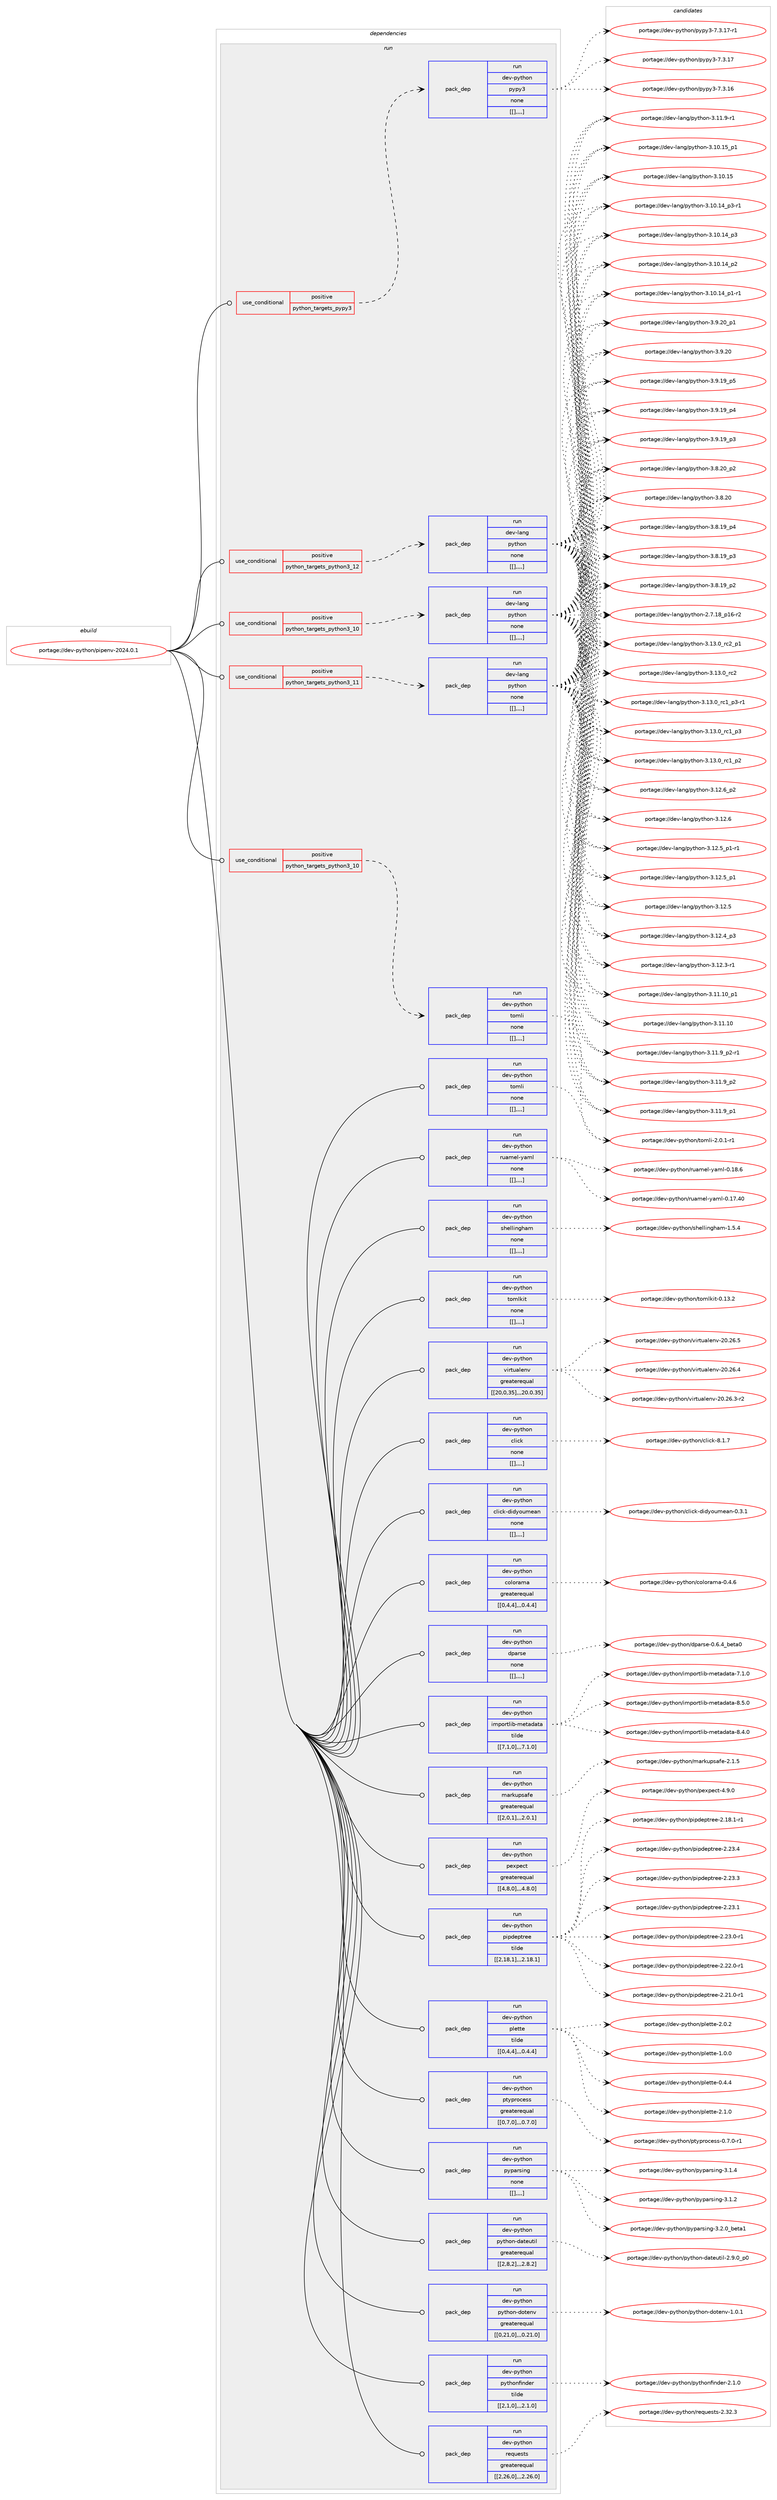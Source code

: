 digraph prolog {

# *************
# Graph options
# *************

newrank=true;
concentrate=true;
compound=true;
graph [rankdir=LR,fontname=Helvetica,fontsize=10,ranksep=1.5];#, ranksep=2.5, nodesep=0.2];
edge  [arrowhead=vee];
node  [fontname=Helvetica,fontsize=10];

# **********
# The ebuild
# **********

subgraph cluster_leftcol {
color=gray;
label=<<i>ebuild</i>>;
id [label="portage://dev-python/pipenv-2024.0.1", color=red, width=4, href="../dev-python/pipenv-2024.0.1.svg"];
}

# ****************
# The dependencies
# ****************

subgraph cluster_midcol {
color=gray;
label=<<i>dependencies</i>>;
subgraph cluster_compile {
fillcolor="#eeeeee";
style=filled;
label=<<i>compile</i>>;
}
subgraph cluster_compileandrun {
fillcolor="#eeeeee";
style=filled;
label=<<i>compile and run</i>>;
}
subgraph cluster_run {
fillcolor="#eeeeee";
style=filled;
label=<<i>run</i>>;
subgraph cond37396 {
dependency156804 [label=<<TABLE BORDER="0" CELLBORDER="1" CELLSPACING="0" CELLPADDING="4"><TR><TD ROWSPAN="3" CELLPADDING="10">use_conditional</TD></TR><TR><TD>positive</TD></TR><TR><TD>python_targets_pypy3</TD></TR></TABLE>>, shape=none, color=red];
subgraph pack118191 {
dependency156805 [label=<<TABLE BORDER="0" CELLBORDER="1" CELLSPACING="0" CELLPADDING="4" WIDTH="220"><TR><TD ROWSPAN="6" CELLPADDING="30">pack_dep</TD></TR><TR><TD WIDTH="110">run</TD></TR><TR><TD>dev-python</TD></TR><TR><TD>pypy3</TD></TR><TR><TD>none</TD></TR><TR><TD>[[],,,,]</TD></TR></TABLE>>, shape=none, color=blue];
}
dependency156804:e -> dependency156805:w [weight=20,style="dashed",arrowhead="vee"];
}
id:e -> dependency156804:w [weight=20,style="solid",arrowhead="odot"];
subgraph cond37397 {
dependency156806 [label=<<TABLE BORDER="0" CELLBORDER="1" CELLSPACING="0" CELLPADDING="4"><TR><TD ROWSPAN="3" CELLPADDING="10">use_conditional</TD></TR><TR><TD>positive</TD></TR><TR><TD>python_targets_python3_10</TD></TR></TABLE>>, shape=none, color=red];
subgraph pack118192 {
dependency156807 [label=<<TABLE BORDER="0" CELLBORDER="1" CELLSPACING="0" CELLPADDING="4" WIDTH="220"><TR><TD ROWSPAN="6" CELLPADDING="30">pack_dep</TD></TR><TR><TD WIDTH="110">run</TD></TR><TR><TD>dev-lang</TD></TR><TR><TD>python</TD></TR><TR><TD>none</TD></TR><TR><TD>[[],,,,]</TD></TR></TABLE>>, shape=none, color=blue];
}
dependency156806:e -> dependency156807:w [weight=20,style="dashed",arrowhead="vee"];
}
id:e -> dependency156806:w [weight=20,style="solid",arrowhead="odot"];
subgraph cond37398 {
dependency156808 [label=<<TABLE BORDER="0" CELLBORDER="1" CELLSPACING="0" CELLPADDING="4"><TR><TD ROWSPAN="3" CELLPADDING="10">use_conditional</TD></TR><TR><TD>positive</TD></TR><TR><TD>python_targets_python3_10</TD></TR></TABLE>>, shape=none, color=red];
subgraph pack118193 {
dependency156809 [label=<<TABLE BORDER="0" CELLBORDER="1" CELLSPACING="0" CELLPADDING="4" WIDTH="220"><TR><TD ROWSPAN="6" CELLPADDING="30">pack_dep</TD></TR><TR><TD WIDTH="110">run</TD></TR><TR><TD>dev-python</TD></TR><TR><TD>tomli</TD></TR><TR><TD>none</TD></TR><TR><TD>[[],,,,]</TD></TR></TABLE>>, shape=none, color=blue];
}
dependency156808:e -> dependency156809:w [weight=20,style="dashed",arrowhead="vee"];
}
id:e -> dependency156808:w [weight=20,style="solid",arrowhead="odot"];
subgraph cond37399 {
dependency156810 [label=<<TABLE BORDER="0" CELLBORDER="1" CELLSPACING="0" CELLPADDING="4"><TR><TD ROWSPAN="3" CELLPADDING="10">use_conditional</TD></TR><TR><TD>positive</TD></TR><TR><TD>python_targets_python3_11</TD></TR></TABLE>>, shape=none, color=red];
subgraph pack118194 {
dependency156811 [label=<<TABLE BORDER="0" CELLBORDER="1" CELLSPACING="0" CELLPADDING="4" WIDTH="220"><TR><TD ROWSPAN="6" CELLPADDING="30">pack_dep</TD></TR><TR><TD WIDTH="110">run</TD></TR><TR><TD>dev-lang</TD></TR><TR><TD>python</TD></TR><TR><TD>none</TD></TR><TR><TD>[[],,,,]</TD></TR></TABLE>>, shape=none, color=blue];
}
dependency156810:e -> dependency156811:w [weight=20,style="dashed",arrowhead="vee"];
}
id:e -> dependency156810:w [weight=20,style="solid",arrowhead="odot"];
subgraph cond37400 {
dependency156812 [label=<<TABLE BORDER="0" CELLBORDER="1" CELLSPACING="0" CELLPADDING="4"><TR><TD ROWSPAN="3" CELLPADDING="10">use_conditional</TD></TR><TR><TD>positive</TD></TR><TR><TD>python_targets_python3_12</TD></TR></TABLE>>, shape=none, color=red];
subgraph pack118195 {
dependency156813 [label=<<TABLE BORDER="0" CELLBORDER="1" CELLSPACING="0" CELLPADDING="4" WIDTH="220"><TR><TD ROWSPAN="6" CELLPADDING="30">pack_dep</TD></TR><TR><TD WIDTH="110">run</TD></TR><TR><TD>dev-lang</TD></TR><TR><TD>python</TD></TR><TR><TD>none</TD></TR><TR><TD>[[],,,,]</TD></TR></TABLE>>, shape=none, color=blue];
}
dependency156812:e -> dependency156813:w [weight=20,style="dashed",arrowhead="vee"];
}
id:e -> dependency156812:w [weight=20,style="solid",arrowhead="odot"];
subgraph pack118196 {
dependency156814 [label=<<TABLE BORDER="0" CELLBORDER="1" CELLSPACING="0" CELLPADDING="4" WIDTH="220"><TR><TD ROWSPAN="6" CELLPADDING="30">pack_dep</TD></TR><TR><TD WIDTH="110">run</TD></TR><TR><TD>dev-python</TD></TR><TR><TD>click</TD></TR><TR><TD>none</TD></TR><TR><TD>[[],,,,]</TD></TR></TABLE>>, shape=none, color=blue];
}
id:e -> dependency156814:w [weight=20,style="solid",arrowhead="odot"];
subgraph pack118197 {
dependency156815 [label=<<TABLE BORDER="0" CELLBORDER="1" CELLSPACING="0" CELLPADDING="4" WIDTH="220"><TR><TD ROWSPAN="6" CELLPADDING="30">pack_dep</TD></TR><TR><TD WIDTH="110">run</TD></TR><TR><TD>dev-python</TD></TR><TR><TD>click-didyoumean</TD></TR><TR><TD>none</TD></TR><TR><TD>[[],,,,]</TD></TR></TABLE>>, shape=none, color=blue];
}
id:e -> dependency156815:w [weight=20,style="solid",arrowhead="odot"];
subgraph pack118198 {
dependency156816 [label=<<TABLE BORDER="0" CELLBORDER="1" CELLSPACING="0" CELLPADDING="4" WIDTH="220"><TR><TD ROWSPAN="6" CELLPADDING="30">pack_dep</TD></TR><TR><TD WIDTH="110">run</TD></TR><TR><TD>dev-python</TD></TR><TR><TD>colorama</TD></TR><TR><TD>greaterequal</TD></TR><TR><TD>[[0,4,4],,,0.4.4]</TD></TR></TABLE>>, shape=none, color=blue];
}
id:e -> dependency156816:w [weight=20,style="solid",arrowhead="odot"];
subgraph pack118199 {
dependency156817 [label=<<TABLE BORDER="0" CELLBORDER="1" CELLSPACING="0" CELLPADDING="4" WIDTH="220"><TR><TD ROWSPAN="6" CELLPADDING="30">pack_dep</TD></TR><TR><TD WIDTH="110">run</TD></TR><TR><TD>dev-python</TD></TR><TR><TD>dparse</TD></TR><TR><TD>none</TD></TR><TR><TD>[[],,,,]</TD></TR></TABLE>>, shape=none, color=blue];
}
id:e -> dependency156817:w [weight=20,style="solid",arrowhead="odot"];
subgraph pack118200 {
dependency156818 [label=<<TABLE BORDER="0" CELLBORDER="1" CELLSPACING="0" CELLPADDING="4" WIDTH="220"><TR><TD ROWSPAN="6" CELLPADDING="30">pack_dep</TD></TR><TR><TD WIDTH="110">run</TD></TR><TR><TD>dev-python</TD></TR><TR><TD>importlib-metadata</TD></TR><TR><TD>tilde</TD></TR><TR><TD>[[7,1,0],,,7.1.0]</TD></TR></TABLE>>, shape=none, color=blue];
}
id:e -> dependency156818:w [weight=20,style="solid",arrowhead="odot"];
subgraph pack118201 {
dependency156819 [label=<<TABLE BORDER="0" CELLBORDER="1" CELLSPACING="0" CELLPADDING="4" WIDTH="220"><TR><TD ROWSPAN="6" CELLPADDING="30">pack_dep</TD></TR><TR><TD WIDTH="110">run</TD></TR><TR><TD>dev-python</TD></TR><TR><TD>markupsafe</TD></TR><TR><TD>greaterequal</TD></TR><TR><TD>[[2,0,1],,,2.0.1]</TD></TR></TABLE>>, shape=none, color=blue];
}
id:e -> dependency156819:w [weight=20,style="solid",arrowhead="odot"];
subgraph pack118202 {
dependency156820 [label=<<TABLE BORDER="0" CELLBORDER="1" CELLSPACING="0" CELLPADDING="4" WIDTH="220"><TR><TD ROWSPAN="6" CELLPADDING="30">pack_dep</TD></TR><TR><TD WIDTH="110">run</TD></TR><TR><TD>dev-python</TD></TR><TR><TD>pexpect</TD></TR><TR><TD>greaterequal</TD></TR><TR><TD>[[4,8,0],,,4.8.0]</TD></TR></TABLE>>, shape=none, color=blue];
}
id:e -> dependency156820:w [weight=20,style="solid",arrowhead="odot"];
subgraph pack118203 {
dependency156821 [label=<<TABLE BORDER="0" CELLBORDER="1" CELLSPACING="0" CELLPADDING="4" WIDTH="220"><TR><TD ROWSPAN="6" CELLPADDING="30">pack_dep</TD></TR><TR><TD WIDTH="110">run</TD></TR><TR><TD>dev-python</TD></TR><TR><TD>pipdeptree</TD></TR><TR><TD>tilde</TD></TR><TR><TD>[[2,18,1],,,2.18.1]</TD></TR></TABLE>>, shape=none, color=blue];
}
id:e -> dependency156821:w [weight=20,style="solid",arrowhead="odot"];
subgraph pack118204 {
dependency156822 [label=<<TABLE BORDER="0" CELLBORDER="1" CELLSPACING="0" CELLPADDING="4" WIDTH="220"><TR><TD ROWSPAN="6" CELLPADDING="30">pack_dep</TD></TR><TR><TD WIDTH="110">run</TD></TR><TR><TD>dev-python</TD></TR><TR><TD>plette</TD></TR><TR><TD>tilde</TD></TR><TR><TD>[[0,4,4],,,0.4.4]</TD></TR></TABLE>>, shape=none, color=blue];
}
id:e -> dependency156822:w [weight=20,style="solid",arrowhead="odot"];
subgraph pack118205 {
dependency156823 [label=<<TABLE BORDER="0" CELLBORDER="1" CELLSPACING="0" CELLPADDING="4" WIDTH="220"><TR><TD ROWSPAN="6" CELLPADDING="30">pack_dep</TD></TR><TR><TD WIDTH="110">run</TD></TR><TR><TD>dev-python</TD></TR><TR><TD>ptyprocess</TD></TR><TR><TD>greaterequal</TD></TR><TR><TD>[[0,7,0],,,0.7.0]</TD></TR></TABLE>>, shape=none, color=blue];
}
id:e -> dependency156823:w [weight=20,style="solid",arrowhead="odot"];
subgraph pack118206 {
dependency156824 [label=<<TABLE BORDER="0" CELLBORDER="1" CELLSPACING="0" CELLPADDING="4" WIDTH="220"><TR><TD ROWSPAN="6" CELLPADDING="30">pack_dep</TD></TR><TR><TD WIDTH="110">run</TD></TR><TR><TD>dev-python</TD></TR><TR><TD>pyparsing</TD></TR><TR><TD>none</TD></TR><TR><TD>[[],,,,]</TD></TR></TABLE>>, shape=none, color=blue];
}
id:e -> dependency156824:w [weight=20,style="solid",arrowhead="odot"];
subgraph pack118207 {
dependency156825 [label=<<TABLE BORDER="0" CELLBORDER="1" CELLSPACING="0" CELLPADDING="4" WIDTH="220"><TR><TD ROWSPAN="6" CELLPADDING="30">pack_dep</TD></TR><TR><TD WIDTH="110">run</TD></TR><TR><TD>dev-python</TD></TR><TR><TD>python-dateutil</TD></TR><TR><TD>greaterequal</TD></TR><TR><TD>[[2,8,2],,,2.8.2]</TD></TR></TABLE>>, shape=none, color=blue];
}
id:e -> dependency156825:w [weight=20,style="solid",arrowhead="odot"];
subgraph pack118208 {
dependency156826 [label=<<TABLE BORDER="0" CELLBORDER="1" CELLSPACING="0" CELLPADDING="4" WIDTH="220"><TR><TD ROWSPAN="6" CELLPADDING="30">pack_dep</TD></TR><TR><TD WIDTH="110">run</TD></TR><TR><TD>dev-python</TD></TR><TR><TD>python-dotenv</TD></TR><TR><TD>greaterequal</TD></TR><TR><TD>[[0,21,0],,,0.21.0]</TD></TR></TABLE>>, shape=none, color=blue];
}
id:e -> dependency156826:w [weight=20,style="solid",arrowhead="odot"];
subgraph pack118209 {
dependency156827 [label=<<TABLE BORDER="0" CELLBORDER="1" CELLSPACING="0" CELLPADDING="4" WIDTH="220"><TR><TD ROWSPAN="6" CELLPADDING="30">pack_dep</TD></TR><TR><TD WIDTH="110">run</TD></TR><TR><TD>dev-python</TD></TR><TR><TD>pythonfinder</TD></TR><TR><TD>tilde</TD></TR><TR><TD>[[2,1,0],,,2.1.0]</TD></TR></TABLE>>, shape=none, color=blue];
}
id:e -> dependency156827:w [weight=20,style="solid",arrowhead="odot"];
subgraph pack118210 {
dependency156828 [label=<<TABLE BORDER="0" CELLBORDER="1" CELLSPACING="0" CELLPADDING="4" WIDTH="220"><TR><TD ROWSPAN="6" CELLPADDING="30">pack_dep</TD></TR><TR><TD WIDTH="110">run</TD></TR><TR><TD>dev-python</TD></TR><TR><TD>requests</TD></TR><TR><TD>greaterequal</TD></TR><TR><TD>[[2,26,0],,,2.26.0]</TD></TR></TABLE>>, shape=none, color=blue];
}
id:e -> dependency156828:w [weight=20,style="solid",arrowhead="odot"];
subgraph pack118211 {
dependency156829 [label=<<TABLE BORDER="0" CELLBORDER="1" CELLSPACING="0" CELLPADDING="4" WIDTH="220"><TR><TD ROWSPAN="6" CELLPADDING="30">pack_dep</TD></TR><TR><TD WIDTH="110">run</TD></TR><TR><TD>dev-python</TD></TR><TR><TD>ruamel-yaml</TD></TR><TR><TD>none</TD></TR><TR><TD>[[],,,,]</TD></TR></TABLE>>, shape=none, color=blue];
}
id:e -> dependency156829:w [weight=20,style="solid",arrowhead="odot"];
subgraph pack118212 {
dependency156830 [label=<<TABLE BORDER="0" CELLBORDER="1" CELLSPACING="0" CELLPADDING="4" WIDTH="220"><TR><TD ROWSPAN="6" CELLPADDING="30">pack_dep</TD></TR><TR><TD WIDTH="110">run</TD></TR><TR><TD>dev-python</TD></TR><TR><TD>shellingham</TD></TR><TR><TD>none</TD></TR><TR><TD>[[],,,,]</TD></TR></TABLE>>, shape=none, color=blue];
}
id:e -> dependency156830:w [weight=20,style="solid",arrowhead="odot"];
subgraph pack118213 {
dependency156831 [label=<<TABLE BORDER="0" CELLBORDER="1" CELLSPACING="0" CELLPADDING="4" WIDTH="220"><TR><TD ROWSPAN="6" CELLPADDING="30">pack_dep</TD></TR><TR><TD WIDTH="110">run</TD></TR><TR><TD>dev-python</TD></TR><TR><TD>tomli</TD></TR><TR><TD>none</TD></TR><TR><TD>[[],,,,]</TD></TR></TABLE>>, shape=none, color=blue];
}
id:e -> dependency156831:w [weight=20,style="solid",arrowhead="odot"];
subgraph pack118214 {
dependency156832 [label=<<TABLE BORDER="0" CELLBORDER="1" CELLSPACING="0" CELLPADDING="4" WIDTH="220"><TR><TD ROWSPAN="6" CELLPADDING="30">pack_dep</TD></TR><TR><TD WIDTH="110">run</TD></TR><TR><TD>dev-python</TD></TR><TR><TD>tomlkit</TD></TR><TR><TD>none</TD></TR><TR><TD>[[],,,,]</TD></TR></TABLE>>, shape=none, color=blue];
}
id:e -> dependency156832:w [weight=20,style="solid",arrowhead="odot"];
subgraph pack118215 {
dependency156833 [label=<<TABLE BORDER="0" CELLBORDER="1" CELLSPACING="0" CELLPADDING="4" WIDTH="220"><TR><TD ROWSPAN="6" CELLPADDING="30">pack_dep</TD></TR><TR><TD WIDTH="110">run</TD></TR><TR><TD>dev-python</TD></TR><TR><TD>virtualenv</TD></TR><TR><TD>greaterequal</TD></TR><TR><TD>[[20,0,35],,,20.0.35]</TD></TR></TABLE>>, shape=none, color=blue];
}
id:e -> dependency156833:w [weight=20,style="solid",arrowhead="odot"];
}
}

# **************
# The candidates
# **************

subgraph cluster_choices {
rank=same;
color=gray;
label=<<i>candidates</i>>;

subgraph choice118191 {
color=black;
nodesep=1;
choice100101118451121211161041111104711212111212151455546514649554511449 [label="portage://dev-python/pypy3-7.3.17-r1", color=red, width=4,href="../dev-python/pypy3-7.3.17-r1.svg"];
choice10010111845112121116104111110471121211121215145554651464955 [label="portage://dev-python/pypy3-7.3.17", color=red, width=4,href="../dev-python/pypy3-7.3.17.svg"];
choice10010111845112121116104111110471121211121215145554651464954 [label="portage://dev-python/pypy3-7.3.16", color=red, width=4,href="../dev-python/pypy3-7.3.16.svg"];
dependency156805:e -> choice100101118451121211161041111104711212111212151455546514649554511449:w [style=dotted,weight="100"];
dependency156805:e -> choice10010111845112121116104111110471121211121215145554651464955:w [style=dotted,weight="100"];
dependency156805:e -> choice10010111845112121116104111110471121211121215145554651464954:w [style=dotted,weight="100"];
}
subgraph choice118192 {
color=black;
nodesep=1;
choice100101118451089711010347112121116104111110455146495146489511499509511249 [label="portage://dev-lang/python-3.13.0_rc2_p1", color=red, width=4,href="../dev-lang/python-3.13.0_rc2_p1.svg"];
choice10010111845108971101034711212111610411111045514649514648951149950 [label="portage://dev-lang/python-3.13.0_rc2", color=red, width=4,href="../dev-lang/python-3.13.0_rc2.svg"];
choice1001011184510897110103471121211161041111104551464951464895114994995112514511449 [label="portage://dev-lang/python-3.13.0_rc1_p3-r1", color=red, width=4,href="../dev-lang/python-3.13.0_rc1_p3-r1.svg"];
choice100101118451089711010347112121116104111110455146495146489511499499511251 [label="portage://dev-lang/python-3.13.0_rc1_p3", color=red, width=4,href="../dev-lang/python-3.13.0_rc1_p3.svg"];
choice100101118451089711010347112121116104111110455146495146489511499499511250 [label="portage://dev-lang/python-3.13.0_rc1_p2", color=red, width=4,href="../dev-lang/python-3.13.0_rc1_p2.svg"];
choice100101118451089711010347112121116104111110455146495046549511250 [label="portage://dev-lang/python-3.12.6_p2", color=red, width=4,href="../dev-lang/python-3.12.6_p2.svg"];
choice10010111845108971101034711212111610411111045514649504654 [label="portage://dev-lang/python-3.12.6", color=red, width=4,href="../dev-lang/python-3.12.6.svg"];
choice1001011184510897110103471121211161041111104551464950465395112494511449 [label="portage://dev-lang/python-3.12.5_p1-r1", color=red, width=4,href="../dev-lang/python-3.12.5_p1-r1.svg"];
choice100101118451089711010347112121116104111110455146495046539511249 [label="portage://dev-lang/python-3.12.5_p1", color=red, width=4,href="../dev-lang/python-3.12.5_p1.svg"];
choice10010111845108971101034711212111610411111045514649504653 [label="portage://dev-lang/python-3.12.5", color=red, width=4,href="../dev-lang/python-3.12.5.svg"];
choice100101118451089711010347112121116104111110455146495046529511251 [label="portage://dev-lang/python-3.12.4_p3", color=red, width=4,href="../dev-lang/python-3.12.4_p3.svg"];
choice100101118451089711010347112121116104111110455146495046514511449 [label="portage://dev-lang/python-3.12.3-r1", color=red, width=4,href="../dev-lang/python-3.12.3-r1.svg"];
choice10010111845108971101034711212111610411111045514649494649489511249 [label="portage://dev-lang/python-3.11.10_p1", color=red, width=4,href="../dev-lang/python-3.11.10_p1.svg"];
choice1001011184510897110103471121211161041111104551464949464948 [label="portage://dev-lang/python-3.11.10", color=red, width=4,href="../dev-lang/python-3.11.10.svg"];
choice1001011184510897110103471121211161041111104551464949465795112504511449 [label="portage://dev-lang/python-3.11.9_p2-r1", color=red, width=4,href="../dev-lang/python-3.11.9_p2-r1.svg"];
choice100101118451089711010347112121116104111110455146494946579511250 [label="portage://dev-lang/python-3.11.9_p2", color=red, width=4,href="../dev-lang/python-3.11.9_p2.svg"];
choice100101118451089711010347112121116104111110455146494946579511249 [label="portage://dev-lang/python-3.11.9_p1", color=red, width=4,href="../dev-lang/python-3.11.9_p1.svg"];
choice100101118451089711010347112121116104111110455146494946574511449 [label="portage://dev-lang/python-3.11.9-r1", color=red, width=4,href="../dev-lang/python-3.11.9-r1.svg"];
choice10010111845108971101034711212111610411111045514649484649539511249 [label="portage://dev-lang/python-3.10.15_p1", color=red, width=4,href="../dev-lang/python-3.10.15_p1.svg"];
choice1001011184510897110103471121211161041111104551464948464953 [label="portage://dev-lang/python-3.10.15", color=red, width=4,href="../dev-lang/python-3.10.15.svg"];
choice100101118451089711010347112121116104111110455146494846495295112514511449 [label="portage://dev-lang/python-3.10.14_p3-r1", color=red, width=4,href="../dev-lang/python-3.10.14_p3-r1.svg"];
choice10010111845108971101034711212111610411111045514649484649529511251 [label="portage://dev-lang/python-3.10.14_p3", color=red, width=4,href="../dev-lang/python-3.10.14_p3.svg"];
choice10010111845108971101034711212111610411111045514649484649529511250 [label="portage://dev-lang/python-3.10.14_p2", color=red, width=4,href="../dev-lang/python-3.10.14_p2.svg"];
choice100101118451089711010347112121116104111110455146494846495295112494511449 [label="portage://dev-lang/python-3.10.14_p1-r1", color=red, width=4,href="../dev-lang/python-3.10.14_p1-r1.svg"];
choice100101118451089711010347112121116104111110455146574650489511249 [label="portage://dev-lang/python-3.9.20_p1", color=red, width=4,href="../dev-lang/python-3.9.20_p1.svg"];
choice10010111845108971101034711212111610411111045514657465048 [label="portage://dev-lang/python-3.9.20", color=red, width=4,href="../dev-lang/python-3.9.20.svg"];
choice100101118451089711010347112121116104111110455146574649579511253 [label="portage://dev-lang/python-3.9.19_p5", color=red, width=4,href="../dev-lang/python-3.9.19_p5.svg"];
choice100101118451089711010347112121116104111110455146574649579511252 [label="portage://dev-lang/python-3.9.19_p4", color=red, width=4,href="../dev-lang/python-3.9.19_p4.svg"];
choice100101118451089711010347112121116104111110455146574649579511251 [label="portage://dev-lang/python-3.9.19_p3", color=red, width=4,href="../dev-lang/python-3.9.19_p3.svg"];
choice100101118451089711010347112121116104111110455146564650489511250 [label="portage://dev-lang/python-3.8.20_p2", color=red, width=4,href="../dev-lang/python-3.8.20_p2.svg"];
choice10010111845108971101034711212111610411111045514656465048 [label="portage://dev-lang/python-3.8.20", color=red, width=4,href="../dev-lang/python-3.8.20.svg"];
choice100101118451089711010347112121116104111110455146564649579511252 [label="portage://dev-lang/python-3.8.19_p4", color=red, width=4,href="../dev-lang/python-3.8.19_p4.svg"];
choice100101118451089711010347112121116104111110455146564649579511251 [label="portage://dev-lang/python-3.8.19_p3", color=red, width=4,href="../dev-lang/python-3.8.19_p3.svg"];
choice100101118451089711010347112121116104111110455146564649579511250 [label="portage://dev-lang/python-3.8.19_p2", color=red, width=4,href="../dev-lang/python-3.8.19_p2.svg"];
choice100101118451089711010347112121116104111110455046554649569511249544511450 [label="portage://dev-lang/python-2.7.18_p16-r2", color=red, width=4,href="../dev-lang/python-2.7.18_p16-r2.svg"];
dependency156807:e -> choice100101118451089711010347112121116104111110455146495146489511499509511249:w [style=dotted,weight="100"];
dependency156807:e -> choice10010111845108971101034711212111610411111045514649514648951149950:w [style=dotted,weight="100"];
dependency156807:e -> choice1001011184510897110103471121211161041111104551464951464895114994995112514511449:w [style=dotted,weight="100"];
dependency156807:e -> choice100101118451089711010347112121116104111110455146495146489511499499511251:w [style=dotted,weight="100"];
dependency156807:e -> choice100101118451089711010347112121116104111110455146495146489511499499511250:w [style=dotted,weight="100"];
dependency156807:e -> choice100101118451089711010347112121116104111110455146495046549511250:w [style=dotted,weight="100"];
dependency156807:e -> choice10010111845108971101034711212111610411111045514649504654:w [style=dotted,weight="100"];
dependency156807:e -> choice1001011184510897110103471121211161041111104551464950465395112494511449:w [style=dotted,weight="100"];
dependency156807:e -> choice100101118451089711010347112121116104111110455146495046539511249:w [style=dotted,weight="100"];
dependency156807:e -> choice10010111845108971101034711212111610411111045514649504653:w [style=dotted,weight="100"];
dependency156807:e -> choice100101118451089711010347112121116104111110455146495046529511251:w [style=dotted,weight="100"];
dependency156807:e -> choice100101118451089711010347112121116104111110455146495046514511449:w [style=dotted,weight="100"];
dependency156807:e -> choice10010111845108971101034711212111610411111045514649494649489511249:w [style=dotted,weight="100"];
dependency156807:e -> choice1001011184510897110103471121211161041111104551464949464948:w [style=dotted,weight="100"];
dependency156807:e -> choice1001011184510897110103471121211161041111104551464949465795112504511449:w [style=dotted,weight="100"];
dependency156807:e -> choice100101118451089711010347112121116104111110455146494946579511250:w [style=dotted,weight="100"];
dependency156807:e -> choice100101118451089711010347112121116104111110455146494946579511249:w [style=dotted,weight="100"];
dependency156807:e -> choice100101118451089711010347112121116104111110455146494946574511449:w [style=dotted,weight="100"];
dependency156807:e -> choice10010111845108971101034711212111610411111045514649484649539511249:w [style=dotted,weight="100"];
dependency156807:e -> choice1001011184510897110103471121211161041111104551464948464953:w [style=dotted,weight="100"];
dependency156807:e -> choice100101118451089711010347112121116104111110455146494846495295112514511449:w [style=dotted,weight="100"];
dependency156807:e -> choice10010111845108971101034711212111610411111045514649484649529511251:w [style=dotted,weight="100"];
dependency156807:e -> choice10010111845108971101034711212111610411111045514649484649529511250:w [style=dotted,weight="100"];
dependency156807:e -> choice100101118451089711010347112121116104111110455146494846495295112494511449:w [style=dotted,weight="100"];
dependency156807:e -> choice100101118451089711010347112121116104111110455146574650489511249:w [style=dotted,weight="100"];
dependency156807:e -> choice10010111845108971101034711212111610411111045514657465048:w [style=dotted,weight="100"];
dependency156807:e -> choice100101118451089711010347112121116104111110455146574649579511253:w [style=dotted,weight="100"];
dependency156807:e -> choice100101118451089711010347112121116104111110455146574649579511252:w [style=dotted,weight="100"];
dependency156807:e -> choice100101118451089711010347112121116104111110455146574649579511251:w [style=dotted,weight="100"];
dependency156807:e -> choice100101118451089711010347112121116104111110455146564650489511250:w [style=dotted,weight="100"];
dependency156807:e -> choice10010111845108971101034711212111610411111045514656465048:w [style=dotted,weight="100"];
dependency156807:e -> choice100101118451089711010347112121116104111110455146564649579511252:w [style=dotted,weight="100"];
dependency156807:e -> choice100101118451089711010347112121116104111110455146564649579511251:w [style=dotted,weight="100"];
dependency156807:e -> choice100101118451089711010347112121116104111110455146564649579511250:w [style=dotted,weight="100"];
dependency156807:e -> choice100101118451089711010347112121116104111110455046554649569511249544511450:w [style=dotted,weight="100"];
}
subgraph choice118193 {
color=black;
nodesep=1;
choice10010111845112121116104111110471161111091081054550464846494511449 [label="portage://dev-python/tomli-2.0.1-r1", color=red, width=4,href="../dev-python/tomli-2.0.1-r1.svg"];
dependency156809:e -> choice10010111845112121116104111110471161111091081054550464846494511449:w [style=dotted,weight="100"];
}
subgraph choice118194 {
color=black;
nodesep=1;
choice100101118451089711010347112121116104111110455146495146489511499509511249 [label="portage://dev-lang/python-3.13.0_rc2_p1", color=red, width=4,href="../dev-lang/python-3.13.0_rc2_p1.svg"];
choice10010111845108971101034711212111610411111045514649514648951149950 [label="portage://dev-lang/python-3.13.0_rc2", color=red, width=4,href="../dev-lang/python-3.13.0_rc2.svg"];
choice1001011184510897110103471121211161041111104551464951464895114994995112514511449 [label="portage://dev-lang/python-3.13.0_rc1_p3-r1", color=red, width=4,href="../dev-lang/python-3.13.0_rc1_p3-r1.svg"];
choice100101118451089711010347112121116104111110455146495146489511499499511251 [label="portage://dev-lang/python-3.13.0_rc1_p3", color=red, width=4,href="../dev-lang/python-3.13.0_rc1_p3.svg"];
choice100101118451089711010347112121116104111110455146495146489511499499511250 [label="portage://dev-lang/python-3.13.0_rc1_p2", color=red, width=4,href="../dev-lang/python-3.13.0_rc1_p2.svg"];
choice100101118451089711010347112121116104111110455146495046549511250 [label="portage://dev-lang/python-3.12.6_p2", color=red, width=4,href="../dev-lang/python-3.12.6_p2.svg"];
choice10010111845108971101034711212111610411111045514649504654 [label="portage://dev-lang/python-3.12.6", color=red, width=4,href="../dev-lang/python-3.12.6.svg"];
choice1001011184510897110103471121211161041111104551464950465395112494511449 [label="portage://dev-lang/python-3.12.5_p1-r1", color=red, width=4,href="../dev-lang/python-3.12.5_p1-r1.svg"];
choice100101118451089711010347112121116104111110455146495046539511249 [label="portage://dev-lang/python-3.12.5_p1", color=red, width=4,href="../dev-lang/python-3.12.5_p1.svg"];
choice10010111845108971101034711212111610411111045514649504653 [label="portage://dev-lang/python-3.12.5", color=red, width=4,href="../dev-lang/python-3.12.5.svg"];
choice100101118451089711010347112121116104111110455146495046529511251 [label="portage://dev-lang/python-3.12.4_p3", color=red, width=4,href="../dev-lang/python-3.12.4_p3.svg"];
choice100101118451089711010347112121116104111110455146495046514511449 [label="portage://dev-lang/python-3.12.3-r1", color=red, width=4,href="../dev-lang/python-3.12.3-r1.svg"];
choice10010111845108971101034711212111610411111045514649494649489511249 [label="portage://dev-lang/python-3.11.10_p1", color=red, width=4,href="../dev-lang/python-3.11.10_p1.svg"];
choice1001011184510897110103471121211161041111104551464949464948 [label="portage://dev-lang/python-3.11.10", color=red, width=4,href="../dev-lang/python-3.11.10.svg"];
choice1001011184510897110103471121211161041111104551464949465795112504511449 [label="portage://dev-lang/python-3.11.9_p2-r1", color=red, width=4,href="../dev-lang/python-3.11.9_p2-r1.svg"];
choice100101118451089711010347112121116104111110455146494946579511250 [label="portage://dev-lang/python-3.11.9_p2", color=red, width=4,href="../dev-lang/python-3.11.9_p2.svg"];
choice100101118451089711010347112121116104111110455146494946579511249 [label="portage://dev-lang/python-3.11.9_p1", color=red, width=4,href="../dev-lang/python-3.11.9_p1.svg"];
choice100101118451089711010347112121116104111110455146494946574511449 [label="portage://dev-lang/python-3.11.9-r1", color=red, width=4,href="../dev-lang/python-3.11.9-r1.svg"];
choice10010111845108971101034711212111610411111045514649484649539511249 [label="portage://dev-lang/python-3.10.15_p1", color=red, width=4,href="../dev-lang/python-3.10.15_p1.svg"];
choice1001011184510897110103471121211161041111104551464948464953 [label="portage://dev-lang/python-3.10.15", color=red, width=4,href="../dev-lang/python-3.10.15.svg"];
choice100101118451089711010347112121116104111110455146494846495295112514511449 [label="portage://dev-lang/python-3.10.14_p3-r1", color=red, width=4,href="../dev-lang/python-3.10.14_p3-r1.svg"];
choice10010111845108971101034711212111610411111045514649484649529511251 [label="portage://dev-lang/python-3.10.14_p3", color=red, width=4,href="../dev-lang/python-3.10.14_p3.svg"];
choice10010111845108971101034711212111610411111045514649484649529511250 [label="portage://dev-lang/python-3.10.14_p2", color=red, width=4,href="../dev-lang/python-3.10.14_p2.svg"];
choice100101118451089711010347112121116104111110455146494846495295112494511449 [label="portage://dev-lang/python-3.10.14_p1-r1", color=red, width=4,href="../dev-lang/python-3.10.14_p1-r1.svg"];
choice100101118451089711010347112121116104111110455146574650489511249 [label="portage://dev-lang/python-3.9.20_p1", color=red, width=4,href="../dev-lang/python-3.9.20_p1.svg"];
choice10010111845108971101034711212111610411111045514657465048 [label="portage://dev-lang/python-3.9.20", color=red, width=4,href="../dev-lang/python-3.9.20.svg"];
choice100101118451089711010347112121116104111110455146574649579511253 [label="portage://dev-lang/python-3.9.19_p5", color=red, width=4,href="../dev-lang/python-3.9.19_p5.svg"];
choice100101118451089711010347112121116104111110455146574649579511252 [label="portage://dev-lang/python-3.9.19_p4", color=red, width=4,href="../dev-lang/python-3.9.19_p4.svg"];
choice100101118451089711010347112121116104111110455146574649579511251 [label="portage://dev-lang/python-3.9.19_p3", color=red, width=4,href="../dev-lang/python-3.9.19_p3.svg"];
choice100101118451089711010347112121116104111110455146564650489511250 [label="portage://dev-lang/python-3.8.20_p2", color=red, width=4,href="../dev-lang/python-3.8.20_p2.svg"];
choice10010111845108971101034711212111610411111045514656465048 [label="portage://dev-lang/python-3.8.20", color=red, width=4,href="../dev-lang/python-3.8.20.svg"];
choice100101118451089711010347112121116104111110455146564649579511252 [label="portage://dev-lang/python-3.8.19_p4", color=red, width=4,href="../dev-lang/python-3.8.19_p4.svg"];
choice100101118451089711010347112121116104111110455146564649579511251 [label="portage://dev-lang/python-3.8.19_p3", color=red, width=4,href="../dev-lang/python-3.8.19_p3.svg"];
choice100101118451089711010347112121116104111110455146564649579511250 [label="portage://dev-lang/python-3.8.19_p2", color=red, width=4,href="../dev-lang/python-3.8.19_p2.svg"];
choice100101118451089711010347112121116104111110455046554649569511249544511450 [label="portage://dev-lang/python-2.7.18_p16-r2", color=red, width=4,href="../dev-lang/python-2.7.18_p16-r2.svg"];
dependency156811:e -> choice100101118451089711010347112121116104111110455146495146489511499509511249:w [style=dotted,weight="100"];
dependency156811:e -> choice10010111845108971101034711212111610411111045514649514648951149950:w [style=dotted,weight="100"];
dependency156811:e -> choice1001011184510897110103471121211161041111104551464951464895114994995112514511449:w [style=dotted,weight="100"];
dependency156811:e -> choice100101118451089711010347112121116104111110455146495146489511499499511251:w [style=dotted,weight="100"];
dependency156811:e -> choice100101118451089711010347112121116104111110455146495146489511499499511250:w [style=dotted,weight="100"];
dependency156811:e -> choice100101118451089711010347112121116104111110455146495046549511250:w [style=dotted,weight="100"];
dependency156811:e -> choice10010111845108971101034711212111610411111045514649504654:w [style=dotted,weight="100"];
dependency156811:e -> choice1001011184510897110103471121211161041111104551464950465395112494511449:w [style=dotted,weight="100"];
dependency156811:e -> choice100101118451089711010347112121116104111110455146495046539511249:w [style=dotted,weight="100"];
dependency156811:e -> choice10010111845108971101034711212111610411111045514649504653:w [style=dotted,weight="100"];
dependency156811:e -> choice100101118451089711010347112121116104111110455146495046529511251:w [style=dotted,weight="100"];
dependency156811:e -> choice100101118451089711010347112121116104111110455146495046514511449:w [style=dotted,weight="100"];
dependency156811:e -> choice10010111845108971101034711212111610411111045514649494649489511249:w [style=dotted,weight="100"];
dependency156811:e -> choice1001011184510897110103471121211161041111104551464949464948:w [style=dotted,weight="100"];
dependency156811:e -> choice1001011184510897110103471121211161041111104551464949465795112504511449:w [style=dotted,weight="100"];
dependency156811:e -> choice100101118451089711010347112121116104111110455146494946579511250:w [style=dotted,weight="100"];
dependency156811:e -> choice100101118451089711010347112121116104111110455146494946579511249:w [style=dotted,weight="100"];
dependency156811:e -> choice100101118451089711010347112121116104111110455146494946574511449:w [style=dotted,weight="100"];
dependency156811:e -> choice10010111845108971101034711212111610411111045514649484649539511249:w [style=dotted,weight="100"];
dependency156811:e -> choice1001011184510897110103471121211161041111104551464948464953:w [style=dotted,weight="100"];
dependency156811:e -> choice100101118451089711010347112121116104111110455146494846495295112514511449:w [style=dotted,weight="100"];
dependency156811:e -> choice10010111845108971101034711212111610411111045514649484649529511251:w [style=dotted,weight="100"];
dependency156811:e -> choice10010111845108971101034711212111610411111045514649484649529511250:w [style=dotted,weight="100"];
dependency156811:e -> choice100101118451089711010347112121116104111110455146494846495295112494511449:w [style=dotted,weight="100"];
dependency156811:e -> choice100101118451089711010347112121116104111110455146574650489511249:w [style=dotted,weight="100"];
dependency156811:e -> choice10010111845108971101034711212111610411111045514657465048:w [style=dotted,weight="100"];
dependency156811:e -> choice100101118451089711010347112121116104111110455146574649579511253:w [style=dotted,weight="100"];
dependency156811:e -> choice100101118451089711010347112121116104111110455146574649579511252:w [style=dotted,weight="100"];
dependency156811:e -> choice100101118451089711010347112121116104111110455146574649579511251:w [style=dotted,weight="100"];
dependency156811:e -> choice100101118451089711010347112121116104111110455146564650489511250:w [style=dotted,weight="100"];
dependency156811:e -> choice10010111845108971101034711212111610411111045514656465048:w [style=dotted,weight="100"];
dependency156811:e -> choice100101118451089711010347112121116104111110455146564649579511252:w [style=dotted,weight="100"];
dependency156811:e -> choice100101118451089711010347112121116104111110455146564649579511251:w [style=dotted,weight="100"];
dependency156811:e -> choice100101118451089711010347112121116104111110455146564649579511250:w [style=dotted,weight="100"];
dependency156811:e -> choice100101118451089711010347112121116104111110455046554649569511249544511450:w [style=dotted,weight="100"];
}
subgraph choice118195 {
color=black;
nodesep=1;
choice100101118451089711010347112121116104111110455146495146489511499509511249 [label="portage://dev-lang/python-3.13.0_rc2_p1", color=red, width=4,href="../dev-lang/python-3.13.0_rc2_p1.svg"];
choice10010111845108971101034711212111610411111045514649514648951149950 [label="portage://dev-lang/python-3.13.0_rc2", color=red, width=4,href="../dev-lang/python-3.13.0_rc2.svg"];
choice1001011184510897110103471121211161041111104551464951464895114994995112514511449 [label="portage://dev-lang/python-3.13.0_rc1_p3-r1", color=red, width=4,href="../dev-lang/python-3.13.0_rc1_p3-r1.svg"];
choice100101118451089711010347112121116104111110455146495146489511499499511251 [label="portage://dev-lang/python-3.13.0_rc1_p3", color=red, width=4,href="../dev-lang/python-3.13.0_rc1_p3.svg"];
choice100101118451089711010347112121116104111110455146495146489511499499511250 [label="portage://dev-lang/python-3.13.0_rc1_p2", color=red, width=4,href="../dev-lang/python-3.13.0_rc1_p2.svg"];
choice100101118451089711010347112121116104111110455146495046549511250 [label="portage://dev-lang/python-3.12.6_p2", color=red, width=4,href="../dev-lang/python-3.12.6_p2.svg"];
choice10010111845108971101034711212111610411111045514649504654 [label="portage://dev-lang/python-3.12.6", color=red, width=4,href="../dev-lang/python-3.12.6.svg"];
choice1001011184510897110103471121211161041111104551464950465395112494511449 [label="portage://dev-lang/python-3.12.5_p1-r1", color=red, width=4,href="../dev-lang/python-3.12.5_p1-r1.svg"];
choice100101118451089711010347112121116104111110455146495046539511249 [label="portage://dev-lang/python-3.12.5_p1", color=red, width=4,href="../dev-lang/python-3.12.5_p1.svg"];
choice10010111845108971101034711212111610411111045514649504653 [label="portage://dev-lang/python-3.12.5", color=red, width=4,href="../dev-lang/python-3.12.5.svg"];
choice100101118451089711010347112121116104111110455146495046529511251 [label="portage://dev-lang/python-3.12.4_p3", color=red, width=4,href="../dev-lang/python-3.12.4_p3.svg"];
choice100101118451089711010347112121116104111110455146495046514511449 [label="portage://dev-lang/python-3.12.3-r1", color=red, width=4,href="../dev-lang/python-3.12.3-r1.svg"];
choice10010111845108971101034711212111610411111045514649494649489511249 [label="portage://dev-lang/python-3.11.10_p1", color=red, width=4,href="../dev-lang/python-3.11.10_p1.svg"];
choice1001011184510897110103471121211161041111104551464949464948 [label="portage://dev-lang/python-3.11.10", color=red, width=4,href="../dev-lang/python-3.11.10.svg"];
choice1001011184510897110103471121211161041111104551464949465795112504511449 [label="portage://dev-lang/python-3.11.9_p2-r1", color=red, width=4,href="../dev-lang/python-3.11.9_p2-r1.svg"];
choice100101118451089711010347112121116104111110455146494946579511250 [label="portage://dev-lang/python-3.11.9_p2", color=red, width=4,href="../dev-lang/python-3.11.9_p2.svg"];
choice100101118451089711010347112121116104111110455146494946579511249 [label="portage://dev-lang/python-3.11.9_p1", color=red, width=4,href="../dev-lang/python-3.11.9_p1.svg"];
choice100101118451089711010347112121116104111110455146494946574511449 [label="portage://dev-lang/python-3.11.9-r1", color=red, width=4,href="../dev-lang/python-3.11.9-r1.svg"];
choice10010111845108971101034711212111610411111045514649484649539511249 [label="portage://dev-lang/python-3.10.15_p1", color=red, width=4,href="../dev-lang/python-3.10.15_p1.svg"];
choice1001011184510897110103471121211161041111104551464948464953 [label="portage://dev-lang/python-3.10.15", color=red, width=4,href="../dev-lang/python-3.10.15.svg"];
choice100101118451089711010347112121116104111110455146494846495295112514511449 [label="portage://dev-lang/python-3.10.14_p3-r1", color=red, width=4,href="../dev-lang/python-3.10.14_p3-r1.svg"];
choice10010111845108971101034711212111610411111045514649484649529511251 [label="portage://dev-lang/python-3.10.14_p3", color=red, width=4,href="../dev-lang/python-3.10.14_p3.svg"];
choice10010111845108971101034711212111610411111045514649484649529511250 [label="portage://dev-lang/python-3.10.14_p2", color=red, width=4,href="../dev-lang/python-3.10.14_p2.svg"];
choice100101118451089711010347112121116104111110455146494846495295112494511449 [label="portage://dev-lang/python-3.10.14_p1-r1", color=red, width=4,href="../dev-lang/python-3.10.14_p1-r1.svg"];
choice100101118451089711010347112121116104111110455146574650489511249 [label="portage://dev-lang/python-3.9.20_p1", color=red, width=4,href="../dev-lang/python-3.9.20_p1.svg"];
choice10010111845108971101034711212111610411111045514657465048 [label="portage://dev-lang/python-3.9.20", color=red, width=4,href="../dev-lang/python-3.9.20.svg"];
choice100101118451089711010347112121116104111110455146574649579511253 [label="portage://dev-lang/python-3.9.19_p5", color=red, width=4,href="../dev-lang/python-3.9.19_p5.svg"];
choice100101118451089711010347112121116104111110455146574649579511252 [label="portage://dev-lang/python-3.9.19_p4", color=red, width=4,href="../dev-lang/python-3.9.19_p4.svg"];
choice100101118451089711010347112121116104111110455146574649579511251 [label="portage://dev-lang/python-3.9.19_p3", color=red, width=4,href="../dev-lang/python-3.9.19_p3.svg"];
choice100101118451089711010347112121116104111110455146564650489511250 [label="portage://dev-lang/python-3.8.20_p2", color=red, width=4,href="../dev-lang/python-3.8.20_p2.svg"];
choice10010111845108971101034711212111610411111045514656465048 [label="portage://dev-lang/python-3.8.20", color=red, width=4,href="../dev-lang/python-3.8.20.svg"];
choice100101118451089711010347112121116104111110455146564649579511252 [label="portage://dev-lang/python-3.8.19_p4", color=red, width=4,href="../dev-lang/python-3.8.19_p4.svg"];
choice100101118451089711010347112121116104111110455146564649579511251 [label="portage://dev-lang/python-3.8.19_p3", color=red, width=4,href="../dev-lang/python-3.8.19_p3.svg"];
choice100101118451089711010347112121116104111110455146564649579511250 [label="portage://dev-lang/python-3.8.19_p2", color=red, width=4,href="../dev-lang/python-3.8.19_p2.svg"];
choice100101118451089711010347112121116104111110455046554649569511249544511450 [label="portage://dev-lang/python-2.7.18_p16-r2", color=red, width=4,href="../dev-lang/python-2.7.18_p16-r2.svg"];
dependency156813:e -> choice100101118451089711010347112121116104111110455146495146489511499509511249:w [style=dotted,weight="100"];
dependency156813:e -> choice10010111845108971101034711212111610411111045514649514648951149950:w [style=dotted,weight="100"];
dependency156813:e -> choice1001011184510897110103471121211161041111104551464951464895114994995112514511449:w [style=dotted,weight="100"];
dependency156813:e -> choice100101118451089711010347112121116104111110455146495146489511499499511251:w [style=dotted,weight="100"];
dependency156813:e -> choice100101118451089711010347112121116104111110455146495146489511499499511250:w [style=dotted,weight="100"];
dependency156813:e -> choice100101118451089711010347112121116104111110455146495046549511250:w [style=dotted,weight="100"];
dependency156813:e -> choice10010111845108971101034711212111610411111045514649504654:w [style=dotted,weight="100"];
dependency156813:e -> choice1001011184510897110103471121211161041111104551464950465395112494511449:w [style=dotted,weight="100"];
dependency156813:e -> choice100101118451089711010347112121116104111110455146495046539511249:w [style=dotted,weight="100"];
dependency156813:e -> choice10010111845108971101034711212111610411111045514649504653:w [style=dotted,weight="100"];
dependency156813:e -> choice100101118451089711010347112121116104111110455146495046529511251:w [style=dotted,weight="100"];
dependency156813:e -> choice100101118451089711010347112121116104111110455146495046514511449:w [style=dotted,weight="100"];
dependency156813:e -> choice10010111845108971101034711212111610411111045514649494649489511249:w [style=dotted,weight="100"];
dependency156813:e -> choice1001011184510897110103471121211161041111104551464949464948:w [style=dotted,weight="100"];
dependency156813:e -> choice1001011184510897110103471121211161041111104551464949465795112504511449:w [style=dotted,weight="100"];
dependency156813:e -> choice100101118451089711010347112121116104111110455146494946579511250:w [style=dotted,weight="100"];
dependency156813:e -> choice100101118451089711010347112121116104111110455146494946579511249:w [style=dotted,weight="100"];
dependency156813:e -> choice100101118451089711010347112121116104111110455146494946574511449:w [style=dotted,weight="100"];
dependency156813:e -> choice10010111845108971101034711212111610411111045514649484649539511249:w [style=dotted,weight="100"];
dependency156813:e -> choice1001011184510897110103471121211161041111104551464948464953:w [style=dotted,weight="100"];
dependency156813:e -> choice100101118451089711010347112121116104111110455146494846495295112514511449:w [style=dotted,weight="100"];
dependency156813:e -> choice10010111845108971101034711212111610411111045514649484649529511251:w [style=dotted,weight="100"];
dependency156813:e -> choice10010111845108971101034711212111610411111045514649484649529511250:w [style=dotted,weight="100"];
dependency156813:e -> choice100101118451089711010347112121116104111110455146494846495295112494511449:w [style=dotted,weight="100"];
dependency156813:e -> choice100101118451089711010347112121116104111110455146574650489511249:w [style=dotted,weight="100"];
dependency156813:e -> choice10010111845108971101034711212111610411111045514657465048:w [style=dotted,weight="100"];
dependency156813:e -> choice100101118451089711010347112121116104111110455146574649579511253:w [style=dotted,weight="100"];
dependency156813:e -> choice100101118451089711010347112121116104111110455146574649579511252:w [style=dotted,weight="100"];
dependency156813:e -> choice100101118451089711010347112121116104111110455146574649579511251:w [style=dotted,weight="100"];
dependency156813:e -> choice100101118451089711010347112121116104111110455146564650489511250:w [style=dotted,weight="100"];
dependency156813:e -> choice10010111845108971101034711212111610411111045514656465048:w [style=dotted,weight="100"];
dependency156813:e -> choice100101118451089711010347112121116104111110455146564649579511252:w [style=dotted,weight="100"];
dependency156813:e -> choice100101118451089711010347112121116104111110455146564649579511251:w [style=dotted,weight="100"];
dependency156813:e -> choice100101118451089711010347112121116104111110455146564649579511250:w [style=dotted,weight="100"];
dependency156813:e -> choice100101118451089711010347112121116104111110455046554649569511249544511450:w [style=dotted,weight="100"];
}
subgraph choice118196 {
color=black;
nodesep=1;
choice10010111845112121116104111110479910810599107455646494655 [label="portage://dev-python/click-8.1.7", color=red, width=4,href="../dev-python/click-8.1.7.svg"];
dependency156814:e -> choice10010111845112121116104111110479910810599107455646494655:w [style=dotted,weight="100"];
}
subgraph choice118197 {
color=black;
nodesep=1;
choice100101118451121211161041111104799108105991074510010510012111111710910197110454846514649 [label="portage://dev-python/click-didyoumean-0.3.1", color=red, width=4,href="../dev-python/click-didyoumean-0.3.1.svg"];
dependency156815:e -> choice100101118451121211161041111104799108105991074510010510012111111710910197110454846514649:w [style=dotted,weight="100"];
}
subgraph choice118198 {
color=black;
nodesep=1;
choice1001011184511212111610411111047991111081111149710997454846524654 [label="portage://dev-python/colorama-0.4.6", color=red, width=4,href="../dev-python/colorama-0.4.6.svg"];
dependency156816:e -> choice1001011184511212111610411111047991111081111149710997454846524654:w [style=dotted,weight="100"];
}
subgraph choice118199 {
color=black;
nodesep=1;
choice10010111845112121116104111110471001129711411510145484654465295981011169748 [label="portage://dev-python/dparse-0.6.4_beta0", color=red, width=4,href="../dev-python/dparse-0.6.4_beta0.svg"];
dependency156817:e -> choice10010111845112121116104111110471001129711411510145484654465295981011169748:w [style=dotted,weight="100"];
}
subgraph choice118200 {
color=black;
nodesep=1;
choice10010111845112121116104111110471051091121111141161081059845109101116971009711697455646534648 [label="portage://dev-python/importlib-metadata-8.5.0", color=red, width=4,href="../dev-python/importlib-metadata-8.5.0.svg"];
choice10010111845112121116104111110471051091121111141161081059845109101116971009711697455646524648 [label="portage://dev-python/importlib-metadata-8.4.0", color=red, width=4,href="../dev-python/importlib-metadata-8.4.0.svg"];
choice10010111845112121116104111110471051091121111141161081059845109101116971009711697455546494648 [label="portage://dev-python/importlib-metadata-7.1.0", color=red, width=4,href="../dev-python/importlib-metadata-7.1.0.svg"];
dependency156818:e -> choice10010111845112121116104111110471051091121111141161081059845109101116971009711697455646534648:w [style=dotted,weight="100"];
dependency156818:e -> choice10010111845112121116104111110471051091121111141161081059845109101116971009711697455646524648:w [style=dotted,weight="100"];
dependency156818:e -> choice10010111845112121116104111110471051091121111141161081059845109101116971009711697455546494648:w [style=dotted,weight="100"];
}
subgraph choice118201 {
color=black;
nodesep=1;
choice10010111845112121116104111110471099711410711711211597102101455046494653 [label="portage://dev-python/markupsafe-2.1.5", color=red, width=4,href="../dev-python/markupsafe-2.1.5.svg"];
dependency156819:e -> choice10010111845112121116104111110471099711410711711211597102101455046494653:w [style=dotted,weight="100"];
}
subgraph choice118202 {
color=black;
nodesep=1;
choice100101118451121211161041111104711210112011210199116455246574648 [label="portage://dev-python/pexpect-4.9.0", color=red, width=4,href="../dev-python/pexpect-4.9.0.svg"];
dependency156820:e -> choice100101118451121211161041111104711210112011210199116455246574648:w [style=dotted,weight="100"];
}
subgraph choice118203 {
color=black;
nodesep=1;
choice100101118451121211161041111104711210511210010111211611410110145504650514652 [label="portage://dev-python/pipdeptree-2.23.4", color=red, width=4,href="../dev-python/pipdeptree-2.23.4.svg"];
choice100101118451121211161041111104711210511210010111211611410110145504650514651 [label="portage://dev-python/pipdeptree-2.23.3", color=red, width=4,href="../dev-python/pipdeptree-2.23.3.svg"];
choice100101118451121211161041111104711210511210010111211611410110145504650514649 [label="portage://dev-python/pipdeptree-2.23.1", color=red, width=4,href="../dev-python/pipdeptree-2.23.1.svg"];
choice1001011184511212111610411111047112105112100101112116114101101455046505146484511449 [label="portage://dev-python/pipdeptree-2.23.0-r1", color=red, width=4,href="../dev-python/pipdeptree-2.23.0-r1.svg"];
choice1001011184511212111610411111047112105112100101112116114101101455046505046484511449 [label="portage://dev-python/pipdeptree-2.22.0-r1", color=red, width=4,href="../dev-python/pipdeptree-2.22.0-r1.svg"];
choice1001011184511212111610411111047112105112100101112116114101101455046504946484511449 [label="portage://dev-python/pipdeptree-2.21.0-r1", color=red, width=4,href="../dev-python/pipdeptree-2.21.0-r1.svg"];
choice1001011184511212111610411111047112105112100101112116114101101455046495646494511449 [label="portage://dev-python/pipdeptree-2.18.1-r1", color=red, width=4,href="../dev-python/pipdeptree-2.18.1-r1.svg"];
dependency156821:e -> choice100101118451121211161041111104711210511210010111211611410110145504650514652:w [style=dotted,weight="100"];
dependency156821:e -> choice100101118451121211161041111104711210511210010111211611410110145504650514651:w [style=dotted,weight="100"];
dependency156821:e -> choice100101118451121211161041111104711210511210010111211611410110145504650514649:w [style=dotted,weight="100"];
dependency156821:e -> choice1001011184511212111610411111047112105112100101112116114101101455046505146484511449:w [style=dotted,weight="100"];
dependency156821:e -> choice1001011184511212111610411111047112105112100101112116114101101455046505046484511449:w [style=dotted,weight="100"];
dependency156821:e -> choice1001011184511212111610411111047112105112100101112116114101101455046504946484511449:w [style=dotted,weight="100"];
dependency156821:e -> choice1001011184511212111610411111047112105112100101112116114101101455046495646494511449:w [style=dotted,weight="100"];
}
subgraph choice118204 {
color=black;
nodesep=1;
choice1001011184511212111610411111047112108101116116101455046494648 [label="portage://dev-python/plette-2.1.0", color=red, width=4,href="../dev-python/plette-2.1.0.svg"];
choice1001011184511212111610411111047112108101116116101455046484650 [label="portage://dev-python/plette-2.0.2", color=red, width=4,href="../dev-python/plette-2.0.2.svg"];
choice1001011184511212111610411111047112108101116116101454946484648 [label="portage://dev-python/plette-1.0.0", color=red, width=4,href="../dev-python/plette-1.0.0.svg"];
choice1001011184511212111610411111047112108101116116101454846524652 [label="portage://dev-python/plette-0.4.4", color=red, width=4,href="../dev-python/plette-0.4.4.svg"];
dependency156822:e -> choice1001011184511212111610411111047112108101116116101455046494648:w [style=dotted,weight="100"];
dependency156822:e -> choice1001011184511212111610411111047112108101116116101455046484650:w [style=dotted,weight="100"];
dependency156822:e -> choice1001011184511212111610411111047112108101116116101454946484648:w [style=dotted,weight="100"];
dependency156822:e -> choice1001011184511212111610411111047112108101116116101454846524652:w [style=dotted,weight="100"];
}
subgraph choice118205 {
color=black;
nodesep=1;
choice1001011184511212111610411111047112116121112114111991011151154548465546484511449 [label="portage://dev-python/ptyprocess-0.7.0-r1", color=red, width=4,href="../dev-python/ptyprocess-0.7.0-r1.svg"];
dependency156823:e -> choice1001011184511212111610411111047112116121112114111991011151154548465546484511449:w [style=dotted,weight="100"];
}
subgraph choice118206 {
color=black;
nodesep=1;
choice10010111845112121116104111110471121211129711411510511010345514650464895981011169749 [label="portage://dev-python/pyparsing-3.2.0_beta1", color=red, width=4,href="../dev-python/pyparsing-3.2.0_beta1.svg"];
choice100101118451121211161041111104711212111297114115105110103455146494652 [label="portage://dev-python/pyparsing-3.1.4", color=red, width=4,href="../dev-python/pyparsing-3.1.4.svg"];
choice100101118451121211161041111104711212111297114115105110103455146494650 [label="portage://dev-python/pyparsing-3.1.2", color=red, width=4,href="../dev-python/pyparsing-3.1.2.svg"];
dependency156824:e -> choice10010111845112121116104111110471121211129711411510511010345514650464895981011169749:w [style=dotted,weight="100"];
dependency156824:e -> choice100101118451121211161041111104711212111297114115105110103455146494652:w [style=dotted,weight="100"];
dependency156824:e -> choice100101118451121211161041111104711212111297114115105110103455146494650:w [style=dotted,weight="100"];
}
subgraph choice118207 {
color=black;
nodesep=1;
choice100101118451121211161041111104711212111610411111045100971161011171161051084550465746489511248 [label="portage://dev-python/python-dateutil-2.9.0_p0", color=red, width=4,href="../dev-python/python-dateutil-2.9.0_p0.svg"];
dependency156825:e -> choice100101118451121211161041111104711212111610411111045100971161011171161051084550465746489511248:w [style=dotted,weight="100"];
}
subgraph choice118208 {
color=black;
nodesep=1;
choice100101118451121211161041111104711212111610411111045100111116101110118454946484649 [label="portage://dev-python/python-dotenv-1.0.1", color=red, width=4,href="../dev-python/python-dotenv-1.0.1.svg"];
dependency156826:e -> choice100101118451121211161041111104711212111610411111045100111116101110118454946484649:w [style=dotted,weight="100"];
}
subgraph choice118209 {
color=black;
nodesep=1;
choice1001011184511212111610411111047112121116104111110102105110100101114455046494648 [label="portage://dev-python/pythonfinder-2.1.0", color=red, width=4,href="../dev-python/pythonfinder-2.1.0.svg"];
dependency156827:e -> choice1001011184511212111610411111047112121116104111110102105110100101114455046494648:w [style=dotted,weight="100"];
}
subgraph choice118210 {
color=black;
nodesep=1;
choice100101118451121211161041111104711410111311710111511611545504651504651 [label="portage://dev-python/requests-2.32.3", color=red, width=4,href="../dev-python/requests-2.32.3.svg"];
dependency156828:e -> choice100101118451121211161041111104711410111311710111511611545504651504651:w [style=dotted,weight="100"];
}
subgraph choice118211 {
color=black;
nodesep=1;
choice100101118451121211161041111104711411797109101108451219710910845484649564654 [label="portage://dev-python/ruamel-yaml-0.18.6", color=red, width=4,href="../dev-python/ruamel-yaml-0.18.6.svg"];
choice10010111845112121116104111110471141179710910110845121971091084548464955465248 [label="portage://dev-python/ruamel-yaml-0.17.40", color=red, width=4,href="../dev-python/ruamel-yaml-0.17.40.svg"];
dependency156829:e -> choice100101118451121211161041111104711411797109101108451219710910845484649564654:w [style=dotted,weight="100"];
dependency156829:e -> choice10010111845112121116104111110471141179710910110845121971091084548464955465248:w [style=dotted,weight="100"];
}
subgraph choice118212 {
color=black;
nodesep=1;
choice100101118451121211161041111104711510410110810810511010310497109454946534652 [label="portage://dev-python/shellingham-1.5.4", color=red, width=4,href="../dev-python/shellingham-1.5.4.svg"];
dependency156830:e -> choice100101118451121211161041111104711510410110810810511010310497109454946534652:w [style=dotted,weight="100"];
}
subgraph choice118213 {
color=black;
nodesep=1;
choice10010111845112121116104111110471161111091081054550464846494511449 [label="portage://dev-python/tomli-2.0.1-r1", color=red, width=4,href="../dev-python/tomli-2.0.1-r1.svg"];
dependency156831:e -> choice10010111845112121116104111110471161111091081054550464846494511449:w [style=dotted,weight="100"];
}
subgraph choice118214 {
color=black;
nodesep=1;
choice100101118451121211161041111104711611110910810710511645484649514650 [label="portage://dev-python/tomlkit-0.13.2", color=red, width=4,href="../dev-python/tomlkit-0.13.2.svg"];
dependency156832:e -> choice100101118451121211161041111104711611110910810710511645484649514650:w [style=dotted,weight="100"];
}
subgraph choice118215 {
color=black;
nodesep=1;
choice1001011184511212111610411111047118105114116117971081011101184550484650544653 [label="portage://dev-python/virtualenv-20.26.5", color=red, width=4,href="../dev-python/virtualenv-20.26.5.svg"];
choice1001011184511212111610411111047118105114116117971081011101184550484650544652 [label="portage://dev-python/virtualenv-20.26.4", color=red, width=4,href="../dev-python/virtualenv-20.26.4.svg"];
choice10010111845112121116104111110471181051141161179710810111011845504846505446514511450 [label="portage://dev-python/virtualenv-20.26.3-r2", color=red, width=4,href="../dev-python/virtualenv-20.26.3-r2.svg"];
dependency156833:e -> choice1001011184511212111610411111047118105114116117971081011101184550484650544653:w [style=dotted,weight="100"];
dependency156833:e -> choice1001011184511212111610411111047118105114116117971081011101184550484650544652:w [style=dotted,weight="100"];
dependency156833:e -> choice10010111845112121116104111110471181051141161179710810111011845504846505446514511450:w [style=dotted,weight="100"];
}
}

}
